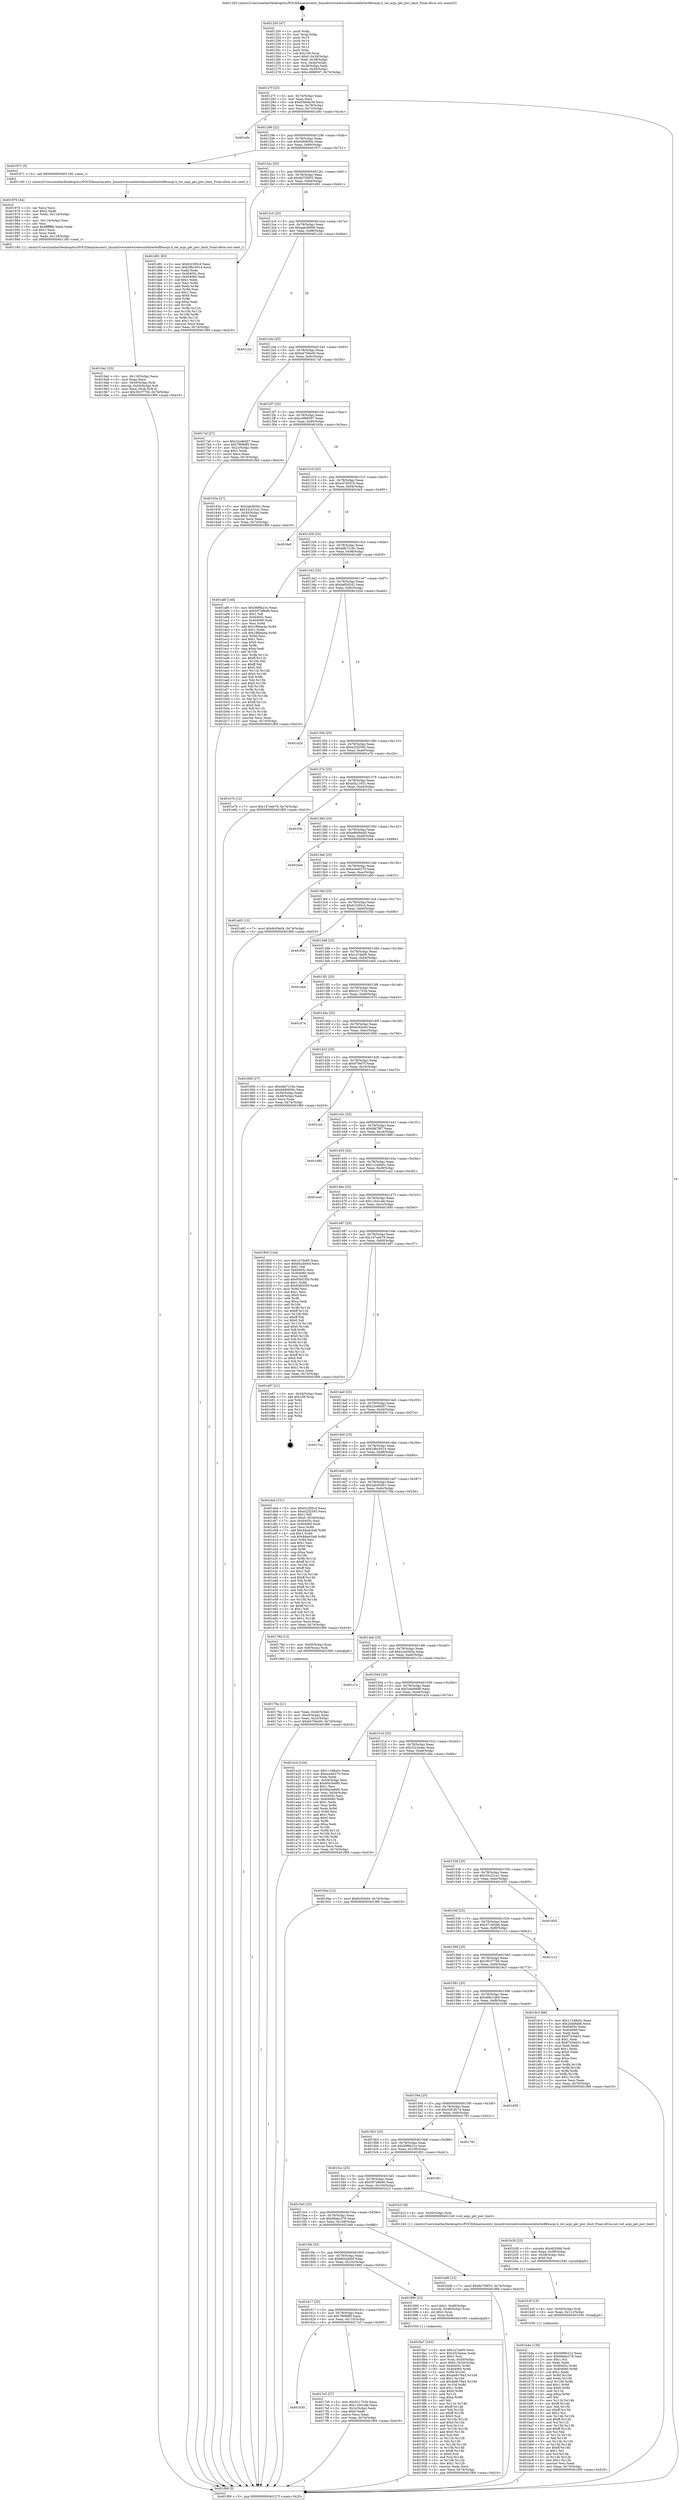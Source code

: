 digraph "0x401250" {
  label = "0x401250 (/mnt/c/Users/mathe/Desktop/tcc/POCII/binaries/extr_linuxdriversnetwirelessinteliwlwififwacpi.h_iwl_acpi_get_pwr_limit_Final-ollvm.out::main(0))"
  labelloc = "t"
  node[shape=record]

  Entry [label="",width=0.3,height=0.3,shape=circle,fillcolor=black,style=filled]
  "0x40127f" [label="{
     0x40127f [23]\l
     | [instrs]\l
     &nbsp;&nbsp;0x40127f \<+3\>: mov -0x74(%rbp),%eax\l
     &nbsp;&nbsp;0x401282 \<+2\>: mov %eax,%ecx\l
     &nbsp;&nbsp;0x401284 \<+6\>: sub $0x93b0dc39,%ecx\l
     &nbsp;&nbsp;0x40128a \<+3\>: mov %eax,-0x78(%rbp)\l
     &nbsp;&nbsp;0x40128d \<+3\>: mov %ecx,-0x7c(%rbp)\l
     &nbsp;&nbsp;0x401290 \<+6\>: je 0000000000401e9c \<main+0xc4c\>\l
  }"]
  "0x401e9c" [label="{
     0x401e9c\l
  }", style=dashed]
  "0x401296" [label="{
     0x401296 [22]\l
     | [instrs]\l
     &nbsp;&nbsp;0x401296 \<+5\>: jmp 000000000040129b \<main+0x4b\>\l
     &nbsp;&nbsp;0x40129b \<+3\>: mov -0x78(%rbp),%eax\l
     &nbsp;&nbsp;0x40129e \<+5\>: sub $0x9490650c,%eax\l
     &nbsp;&nbsp;0x4012a3 \<+3\>: mov %eax,-0x80(%rbp)\l
     &nbsp;&nbsp;0x4012a6 \<+6\>: je 0000000000401971 \<main+0x721\>\l
  }"]
  Exit [label="",width=0.3,height=0.3,shape=circle,fillcolor=black,style=filled,peripheries=2]
  "0x401971" [label="{
     0x401971 [5]\l
     | [instrs]\l
     &nbsp;&nbsp;0x401971 \<+5\>: call 0000000000401160 \<next_i\>\l
     | [calls]\l
     &nbsp;&nbsp;0x401160 \{1\} (/mnt/c/Users/mathe/Desktop/tcc/POCII/binaries/extr_linuxdriversnetwirelessinteliwlwififwacpi.h_iwl_acpi_get_pwr_limit_Final-ollvm.out::next_i)\l
  }"]
  "0x4012ac" [label="{
     0x4012ac [25]\l
     | [instrs]\l
     &nbsp;&nbsp;0x4012ac \<+5\>: jmp 00000000004012b1 \<main+0x61\>\l
     &nbsp;&nbsp;0x4012b1 \<+3\>: mov -0x78(%rbp),%eax\l
     &nbsp;&nbsp;0x4012b4 \<+5\>: sub $0x9e759f33,%eax\l
     &nbsp;&nbsp;0x4012b9 \<+6\>: mov %eax,-0x84(%rbp)\l
     &nbsp;&nbsp;0x4012bf \<+6\>: je 0000000000401d91 \<main+0xb41\>\l
  }"]
  "0x401b4e" [label="{
     0x401b4e [138]\l
     | [instrs]\l
     &nbsp;&nbsp;0x401b4e \<+5\>: mov $0x56f9b21e,%eax\l
     &nbsp;&nbsp;0x401b53 \<+5\>: mov $0x68abc378,%esi\l
     &nbsp;&nbsp;0x401b58 \<+2\>: mov $0x1,%cl\l
     &nbsp;&nbsp;0x401b5a \<+2\>: xor %edx,%edx\l
     &nbsp;&nbsp;0x401b5c \<+8\>: mov 0x40405c,%r8d\l
     &nbsp;&nbsp;0x401b64 \<+8\>: mov 0x404060,%r9d\l
     &nbsp;&nbsp;0x401b6c \<+3\>: sub $0x1,%edx\l
     &nbsp;&nbsp;0x401b6f \<+3\>: mov %r8d,%r10d\l
     &nbsp;&nbsp;0x401b72 \<+3\>: add %edx,%r10d\l
     &nbsp;&nbsp;0x401b75 \<+4\>: imul %r10d,%r8d\l
     &nbsp;&nbsp;0x401b79 \<+4\>: and $0x1,%r8d\l
     &nbsp;&nbsp;0x401b7d \<+4\>: cmp $0x0,%r8d\l
     &nbsp;&nbsp;0x401b81 \<+4\>: sete %r11b\l
     &nbsp;&nbsp;0x401b85 \<+4\>: cmp $0xa,%r9d\l
     &nbsp;&nbsp;0x401b89 \<+3\>: setl %bl\l
     &nbsp;&nbsp;0x401b8c \<+3\>: mov %r11b,%r14b\l
     &nbsp;&nbsp;0x401b8f \<+4\>: xor $0xff,%r14b\l
     &nbsp;&nbsp;0x401b93 \<+3\>: mov %bl,%r15b\l
     &nbsp;&nbsp;0x401b96 \<+4\>: xor $0xff,%r15b\l
     &nbsp;&nbsp;0x401b9a \<+3\>: xor $0x1,%cl\l
     &nbsp;&nbsp;0x401b9d \<+3\>: mov %r14b,%r12b\l
     &nbsp;&nbsp;0x401ba0 \<+4\>: and $0xff,%r12b\l
     &nbsp;&nbsp;0x401ba4 \<+3\>: and %cl,%r11b\l
     &nbsp;&nbsp;0x401ba7 \<+3\>: mov %r15b,%r13b\l
     &nbsp;&nbsp;0x401baa \<+4\>: and $0xff,%r13b\l
     &nbsp;&nbsp;0x401bae \<+2\>: and %cl,%bl\l
     &nbsp;&nbsp;0x401bb0 \<+3\>: or %r11b,%r12b\l
     &nbsp;&nbsp;0x401bb3 \<+3\>: or %bl,%r13b\l
     &nbsp;&nbsp;0x401bb6 \<+3\>: xor %r13b,%r12b\l
     &nbsp;&nbsp;0x401bb9 \<+3\>: or %r15b,%r14b\l
     &nbsp;&nbsp;0x401bbc \<+4\>: xor $0xff,%r14b\l
     &nbsp;&nbsp;0x401bc0 \<+3\>: or $0x1,%cl\l
     &nbsp;&nbsp;0x401bc3 \<+3\>: and %cl,%r14b\l
     &nbsp;&nbsp;0x401bc6 \<+3\>: or %r14b,%r12b\l
     &nbsp;&nbsp;0x401bc9 \<+4\>: test $0x1,%r12b\l
     &nbsp;&nbsp;0x401bcd \<+3\>: cmovne %esi,%eax\l
     &nbsp;&nbsp;0x401bd0 \<+3\>: mov %eax,-0x74(%rbp)\l
     &nbsp;&nbsp;0x401bd3 \<+5\>: jmp 0000000000401f69 \<main+0xd19\>\l
  }"]
  "0x401d91" [label="{
     0x401d91 [83]\l
     | [instrs]\l
     &nbsp;&nbsp;0x401d91 \<+5\>: mov $0xfc2395c4,%eax\l
     &nbsp;&nbsp;0x401d96 \<+5\>: mov $0x29bc5014,%ecx\l
     &nbsp;&nbsp;0x401d9b \<+2\>: xor %edx,%edx\l
     &nbsp;&nbsp;0x401d9d \<+7\>: mov 0x40405c,%esi\l
     &nbsp;&nbsp;0x401da4 \<+7\>: mov 0x404060,%edi\l
     &nbsp;&nbsp;0x401dab \<+3\>: sub $0x1,%edx\l
     &nbsp;&nbsp;0x401dae \<+3\>: mov %esi,%r8d\l
     &nbsp;&nbsp;0x401db1 \<+3\>: add %edx,%r8d\l
     &nbsp;&nbsp;0x401db4 \<+4\>: imul %r8d,%esi\l
     &nbsp;&nbsp;0x401db8 \<+3\>: and $0x1,%esi\l
     &nbsp;&nbsp;0x401dbb \<+3\>: cmp $0x0,%esi\l
     &nbsp;&nbsp;0x401dbe \<+4\>: sete %r9b\l
     &nbsp;&nbsp;0x401dc2 \<+3\>: cmp $0xa,%edi\l
     &nbsp;&nbsp;0x401dc5 \<+4\>: setl %r10b\l
     &nbsp;&nbsp;0x401dc9 \<+3\>: mov %r9b,%r11b\l
     &nbsp;&nbsp;0x401dcc \<+3\>: and %r10b,%r11b\l
     &nbsp;&nbsp;0x401dcf \<+3\>: xor %r10b,%r9b\l
     &nbsp;&nbsp;0x401dd2 \<+3\>: or %r9b,%r11b\l
     &nbsp;&nbsp;0x401dd5 \<+4\>: test $0x1,%r11b\l
     &nbsp;&nbsp;0x401dd9 \<+3\>: cmovne %ecx,%eax\l
     &nbsp;&nbsp;0x401ddc \<+3\>: mov %eax,-0x74(%rbp)\l
     &nbsp;&nbsp;0x401ddf \<+5\>: jmp 0000000000401f69 \<main+0xd19\>\l
  }"]
  "0x4012c5" [label="{
     0x4012c5 [25]\l
     | [instrs]\l
     &nbsp;&nbsp;0x4012c5 \<+5\>: jmp 00000000004012ca \<main+0x7a\>\l
     &nbsp;&nbsp;0x4012ca \<+3\>: mov -0x78(%rbp),%eax\l
     &nbsp;&nbsp;0x4012cd \<+5\>: sub $0xaae39006,%eax\l
     &nbsp;&nbsp;0x4012d2 \<+6\>: mov %eax,-0x88(%rbp)\l
     &nbsp;&nbsp;0x4012d8 \<+6\>: je 0000000000401c2d \<main+0x9dd\>\l
  }"]
  "0x401b3f" [label="{
     0x401b3f [15]\l
     | [instrs]\l
     &nbsp;&nbsp;0x401b3f \<+4\>: mov -0x50(%rbp),%rdi\l
     &nbsp;&nbsp;0x401b43 \<+6\>: mov %eax,-0x11c(%rbp)\l
     &nbsp;&nbsp;0x401b49 \<+5\>: call 0000000000401030 \<free@plt\>\l
     | [calls]\l
     &nbsp;&nbsp;0x401030 \{1\} (unknown)\l
  }"]
  "0x401c2d" [label="{
     0x401c2d\l
  }", style=dashed]
  "0x4012de" [label="{
     0x4012de [25]\l
     | [instrs]\l
     &nbsp;&nbsp;0x4012de \<+5\>: jmp 00000000004012e3 \<main+0x93\>\l
     &nbsp;&nbsp;0x4012e3 \<+3\>: mov -0x78(%rbp),%eax\l
     &nbsp;&nbsp;0x4012e6 \<+5\>: sub $0xb4756e00,%eax\l
     &nbsp;&nbsp;0x4012eb \<+6\>: mov %eax,-0x8c(%rbp)\l
     &nbsp;&nbsp;0x4012f1 \<+6\>: je 00000000004017af \<main+0x55f\>\l
  }"]
  "0x401b28" [label="{
     0x401b28 [23]\l
     | [instrs]\l
     &nbsp;&nbsp;0x401b28 \<+10\>: movabs $0x4020d6,%rdi\l
     &nbsp;&nbsp;0x401b32 \<+3\>: mov %eax,-0x58(%rbp)\l
     &nbsp;&nbsp;0x401b35 \<+3\>: mov -0x58(%rbp),%esi\l
     &nbsp;&nbsp;0x401b38 \<+2\>: mov $0x0,%al\l
     &nbsp;&nbsp;0x401b3a \<+5\>: call 0000000000401040 \<printf@plt\>\l
     | [calls]\l
     &nbsp;&nbsp;0x401040 \{1\} (unknown)\l
  }"]
  "0x4017af" [label="{
     0x4017af [27]\l
     | [instrs]\l
     &nbsp;&nbsp;0x4017af \<+5\>: mov $0x22e46d57,%eax\l
     &nbsp;&nbsp;0x4017b4 \<+5\>: mov $0x7f69bff3,%ecx\l
     &nbsp;&nbsp;0x4017b9 \<+3\>: mov -0x2c(%rbp),%edx\l
     &nbsp;&nbsp;0x4017bc \<+3\>: cmp $0x1,%edx\l
     &nbsp;&nbsp;0x4017bf \<+3\>: cmovl %ecx,%eax\l
     &nbsp;&nbsp;0x4017c2 \<+3\>: mov %eax,-0x74(%rbp)\l
     &nbsp;&nbsp;0x4017c5 \<+5\>: jmp 0000000000401f69 \<main+0xd19\>\l
  }"]
  "0x4012f7" [label="{
     0x4012f7 [25]\l
     | [instrs]\l
     &nbsp;&nbsp;0x4012f7 \<+5\>: jmp 00000000004012fc \<main+0xac\>\l
     &nbsp;&nbsp;0x4012fc \<+3\>: mov -0x78(%rbp),%eax\l
     &nbsp;&nbsp;0x4012ff \<+5\>: sub $0xc4988597,%eax\l
     &nbsp;&nbsp;0x401304 \<+6\>: mov %eax,-0x90(%rbp)\l
     &nbsp;&nbsp;0x40130a \<+6\>: je 000000000040163a \<main+0x3ea\>\l
  }"]
  "0x4019a2" [label="{
     0x4019a2 [33]\l
     | [instrs]\l
     &nbsp;&nbsp;0x4019a2 \<+6\>: mov -0x118(%rbp),%ecx\l
     &nbsp;&nbsp;0x4019a8 \<+3\>: imul %eax,%ecx\l
     &nbsp;&nbsp;0x4019ab \<+4\>: mov -0x50(%rbp),%rdi\l
     &nbsp;&nbsp;0x4019af \<+4\>: movslq -0x54(%rbp),%r8\l
     &nbsp;&nbsp;0x4019b3 \<+4\>: mov %ecx,(%rdi,%r8,4)\l
     &nbsp;&nbsp;0x4019b7 \<+7\>: movl $0x391f7756,-0x74(%rbp)\l
     &nbsp;&nbsp;0x4019be \<+5\>: jmp 0000000000401f69 \<main+0xd19\>\l
  }"]
  "0x40163a" [label="{
     0x40163a [27]\l
     | [instrs]\l
     &nbsp;&nbsp;0x40163a \<+5\>: mov $0x2ab3b5b1,%eax\l
     &nbsp;&nbsp;0x40163f \<+5\>: mov $0x33c231e1,%ecx\l
     &nbsp;&nbsp;0x401644 \<+3\>: mov -0x30(%rbp),%edx\l
     &nbsp;&nbsp;0x401647 \<+3\>: cmp $0x2,%edx\l
     &nbsp;&nbsp;0x40164a \<+3\>: cmovne %ecx,%eax\l
     &nbsp;&nbsp;0x40164d \<+3\>: mov %eax,-0x74(%rbp)\l
     &nbsp;&nbsp;0x401650 \<+5\>: jmp 0000000000401f69 \<main+0xd19\>\l
  }"]
  "0x401310" [label="{
     0x401310 [25]\l
     | [instrs]\l
     &nbsp;&nbsp;0x401310 \<+5\>: jmp 0000000000401315 \<main+0xc5\>\l
     &nbsp;&nbsp;0x401315 \<+3\>: mov -0x78(%rbp),%eax\l
     &nbsp;&nbsp;0x401318 \<+5\>: sub $0xc67b5f18,%eax\l
     &nbsp;&nbsp;0x40131d \<+6\>: mov %eax,-0x94(%rbp)\l
     &nbsp;&nbsp;0x401323 \<+6\>: je 00000000004016e5 \<main+0x495\>\l
  }"]
  "0x401f69" [label="{
     0x401f69 [5]\l
     | [instrs]\l
     &nbsp;&nbsp;0x401f69 \<+5\>: jmp 000000000040127f \<main+0x2f\>\l
  }"]
  "0x401250" [label="{
     0x401250 [47]\l
     | [instrs]\l
     &nbsp;&nbsp;0x401250 \<+1\>: push %rbp\l
     &nbsp;&nbsp;0x401251 \<+3\>: mov %rsp,%rbp\l
     &nbsp;&nbsp;0x401254 \<+2\>: push %r15\l
     &nbsp;&nbsp;0x401256 \<+2\>: push %r14\l
     &nbsp;&nbsp;0x401258 \<+2\>: push %r13\l
     &nbsp;&nbsp;0x40125a \<+2\>: push %r12\l
     &nbsp;&nbsp;0x40125c \<+1\>: push %rbx\l
     &nbsp;&nbsp;0x40125d \<+7\>: sub $0x108,%rsp\l
     &nbsp;&nbsp;0x401264 \<+7\>: movl $0x0,-0x34(%rbp)\l
     &nbsp;&nbsp;0x40126b \<+3\>: mov %edi,-0x38(%rbp)\l
     &nbsp;&nbsp;0x40126e \<+4\>: mov %rsi,-0x40(%rbp)\l
     &nbsp;&nbsp;0x401272 \<+3\>: mov -0x38(%rbp),%edi\l
     &nbsp;&nbsp;0x401275 \<+3\>: mov %edi,-0x30(%rbp)\l
     &nbsp;&nbsp;0x401278 \<+7\>: movl $0xc4988597,-0x74(%rbp)\l
  }"]
  "0x401976" [label="{
     0x401976 [44]\l
     | [instrs]\l
     &nbsp;&nbsp;0x401976 \<+2\>: xor %ecx,%ecx\l
     &nbsp;&nbsp;0x401978 \<+5\>: mov $0x2,%edx\l
     &nbsp;&nbsp;0x40197d \<+6\>: mov %edx,-0x114(%rbp)\l
     &nbsp;&nbsp;0x401983 \<+1\>: cltd\l
     &nbsp;&nbsp;0x401984 \<+6\>: mov -0x114(%rbp),%esi\l
     &nbsp;&nbsp;0x40198a \<+2\>: idiv %esi\l
     &nbsp;&nbsp;0x40198c \<+6\>: imul $0xfffffffe,%edx,%edx\l
     &nbsp;&nbsp;0x401992 \<+3\>: sub $0x1,%ecx\l
     &nbsp;&nbsp;0x401995 \<+2\>: sub %ecx,%edx\l
     &nbsp;&nbsp;0x401997 \<+6\>: mov %edx,-0x118(%rbp)\l
     &nbsp;&nbsp;0x40199d \<+5\>: call 0000000000401160 \<next_i\>\l
     | [calls]\l
     &nbsp;&nbsp;0x401160 \{1\} (/mnt/c/Users/mathe/Desktop/tcc/POCII/binaries/extr_linuxdriversnetwirelessinteliwlwififwacpi.h_iwl_acpi_get_pwr_limit_Final-ollvm.out::next_i)\l
  }"]
  "0x4016e5" [label="{
     0x4016e5\l
  }", style=dashed]
  "0x401329" [label="{
     0x401329 [25]\l
     | [instrs]\l
     &nbsp;&nbsp;0x401329 \<+5\>: jmp 000000000040132e \<main+0xde\>\l
     &nbsp;&nbsp;0x40132e \<+3\>: mov -0x78(%rbp),%eax\l
     &nbsp;&nbsp;0x401331 \<+5\>: sub $0xddb7218c,%eax\l
     &nbsp;&nbsp;0x401336 \<+6\>: mov %eax,-0x98(%rbp)\l
     &nbsp;&nbsp;0x40133c \<+6\>: je 0000000000401a8f \<main+0x83f\>\l
  }"]
  "0x4018a7" [label="{
     0x4018a7 [163]\l
     | [instrs]\l
     &nbsp;&nbsp;0x4018a7 \<+5\>: mov $0x1a7de95,%ecx\l
     &nbsp;&nbsp;0x4018ac \<+5\>: mov $0x3323a4ac,%edx\l
     &nbsp;&nbsp;0x4018b1 \<+3\>: mov $0x1,%sil\l
     &nbsp;&nbsp;0x4018b4 \<+4\>: mov %rax,-0x50(%rbp)\l
     &nbsp;&nbsp;0x4018b8 \<+7\>: movl $0x0,-0x54(%rbp)\l
     &nbsp;&nbsp;0x4018bf \<+8\>: mov 0x40405c,%r8d\l
     &nbsp;&nbsp;0x4018c7 \<+8\>: mov 0x404060,%r9d\l
     &nbsp;&nbsp;0x4018cf \<+3\>: mov %r8d,%r10d\l
     &nbsp;&nbsp;0x4018d2 \<+7\>: add $0xab8c78a3,%r10d\l
     &nbsp;&nbsp;0x4018d9 \<+4\>: sub $0x1,%r10d\l
     &nbsp;&nbsp;0x4018dd \<+7\>: sub $0xab8c78a3,%r10d\l
     &nbsp;&nbsp;0x4018e4 \<+4\>: imul %r10d,%r8d\l
     &nbsp;&nbsp;0x4018e8 \<+4\>: and $0x1,%r8d\l
     &nbsp;&nbsp;0x4018ec \<+4\>: cmp $0x0,%r8d\l
     &nbsp;&nbsp;0x4018f0 \<+4\>: sete %r11b\l
     &nbsp;&nbsp;0x4018f4 \<+4\>: cmp $0xa,%r9d\l
     &nbsp;&nbsp;0x4018f8 \<+3\>: setl %bl\l
     &nbsp;&nbsp;0x4018fb \<+3\>: mov %r11b,%r14b\l
     &nbsp;&nbsp;0x4018fe \<+4\>: xor $0xff,%r14b\l
     &nbsp;&nbsp;0x401902 \<+3\>: mov %bl,%r15b\l
     &nbsp;&nbsp;0x401905 \<+4\>: xor $0xff,%r15b\l
     &nbsp;&nbsp;0x401909 \<+4\>: xor $0x0,%sil\l
     &nbsp;&nbsp;0x40190d \<+3\>: mov %r14b,%r12b\l
     &nbsp;&nbsp;0x401910 \<+4\>: and $0x0,%r12b\l
     &nbsp;&nbsp;0x401914 \<+3\>: and %sil,%r11b\l
     &nbsp;&nbsp;0x401917 \<+3\>: mov %r15b,%r13b\l
     &nbsp;&nbsp;0x40191a \<+4\>: and $0x0,%r13b\l
     &nbsp;&nbsp;0x40191e \<+3\>: and %sil,%bl\l
     &nbsp;&nbsp;0x401921 \<+3\>: or %r11b,%r12b\l
     &nbsp;&nbsp;0x401924 \<+3\>: or %bl,%r13b\l
     &nbsp;&nbsp;0x401927 \<+3\>: xor %r13b,%r12b\l
     &nbsp;&nbsp;0x40192a \<+3\>: or %r15b,%r14b\l
     &nbsp;&nbsp;0x40192d \<+4\>: xor $0xff,%r14b\l
     &nbsp;&nbsp;0x401931 \<+4\>: or $0x0,%sil\l
     &nbsp;&nbsp;0x401935 \<+3\>: and %sil,%r14b\l
     &nbsp;&nbsp;0x401938 \<+3\>: or %r14b,%r12b\l
     &nbsp;&nbsp;0x40193b \<+4\>: test $0x1,%r12b\l
     &nbsp;&nbsp;0x40193f \<+3\>: cmovne %edx,%ecx\l
     &nbsp;&nbsp;0x401942 \<+3\>: mov %ecx,-0x74(%rbp)\l
     &nbsp;&nbsp;0x401945 \<+5\>: jmp 0000000000401f69 \<main+0xd19\>\l
  }"]
  "0x401a8f" [label="{
     0x401a8f [144]\l
     | [instrs]\l
     &nbsp;&nbsp;0x401a8f \<+5\>: mov $0x56f9b21e,%eax\l
     &nbsp;&nbsp;0x401a94 \<+5\>: mov $0x597a9b46,%ecx\l
     &nbsp;&nbsp;0x401a99 \<+2\>: mov $0x1,%dl\l
     &nbsp;&nbsp;0x401a9b \<+7\>: mov 0x40405c,%esi\l
     &nbsp;&nbsp;0x401aa2 \<+7\>: mov 0x404060,%edi\l
     &nbsp;&nbsp;0x401aa9 \<+3\>: mov %esi,%r8d\l
     &nbsp;&nbsp;0x401aac \<+7\>: add $0x1f6bea4a,%r8d\l
     &nbsp;&nbsp;0x401ab3 \<+4\>: sub $0x1,%r8d\l
     &nbsp;&nbsp;0x401ab7 \<+7\>: sub $0x1f6bea4a,%r8d\l
     &nbsp;&nbsp;0x401abe \<+4\>: imul %r8d,%esi\l
     &nbsp;&nbsp;0x401ac2 \<+3\>: and $0x1,%esi\l
     &nbsp;&nbsp;0x401ac5 \<+3\>: cmp $0x0,%esi\l
     &nbsp;&nbsp;0x401ac8 \<+4\>: sete %r9b\l
     &nbsp;&nbsp;0x401acc \<+3\>: cmp $0xa,%edi\l
     &nbsp;&nbsp;0x401acf \<+4\>: setl %r10b\l
     &nbsp;&nbsp;0x401ad3 \<+3\>: mov %r9b,%r11b\l
     &nbsp;&nbsp;0x401ad6 \<+4\>: xor $0xff,%r11b\l
     &nbsp;&nbsp;0x401ada \<+3\>: mov %r10b,%bl\l
     &nbsp;&nbsp;0x401add \<+3\>: xor $0xff,%bl\l
     &nbsp;&nbsp;0x401ae0 \<+3\>: xor $0x0,%dl\l
     &nbsp;&nbsp;0x401ae3 \<+3\>: mov %r11b,%r14b\l
     &nbsp;&nbsp;0x401ae6 \<+4\>: and $0x0,%r14b\l
     &nbsp;&nbsp;0x401aea \<+3\>: and %dl,%r9b\l
     &nbsp;&nbsp;0x401aed \<+3\>: mov %bl,%r15b\l
     &nbsp;&nbsp;0x401af0 \<+4\>: and $0x0,%r15b\l
     &nbsp;&nbsp;0x401af4 \<+3\>: and %dl,%r10b\l
     &nbsp;&nbsp;0x401af7 \<+3\>: or %r9b,%r14b\l
     &nbsp;&nbsp;0x401afa \<+3\>: or %r10b,%r15b\l
     &nbsp;&nbsp;0x401afd \<+3\>: xor %r15b,%r14b\l
     &nbsp;&nbsp;0x401b00 \<+3\>: or %bl,%r11b\l
     &nbsp;&nbsp;0x401b03 \<+4\>: xor $0xff,%r11b\l
     &nbsp;&nbsp;0x401b07 \<+3\>: or $0x0,%dl\l
     &nbsp;&nbsp;0x401b0a \<+3\>: and %dl,%r11b\l
     &nbsp;&nbsp;0x401b0d \<+3\>: or %r11b,%r14b\l
     &nbsp;&nbsp;0x401b10 \<+4\>: test $0x1,%r14b\l
     &nbsp;&nbsp;0x401b14 \<+3\>: cmovne %ecx,%eax\l
     &nbsp;&nbsp;0x401b17 \<+3\>: mov %eax,-0x74(%rbp)\l
     &nbsp;&nbsp;0x401b1a \<+5\>: jmp 0000000000401f69 \<main+0xd19\>\l
  }"]
  "0x401342" [label="{
     0x401342 [25]\l
     | [instrs]\l
     &nbsp;&nbsp;0x401342 \<+5\>: jmp 0000000000401347 \<main+0xf7\>\l
     &nbsp;&nbsp;0x401347 \<+3\>: mov -0x78(%rbp),%eax\l
     &nbsp;&nbsp;0x40134a \<+5\>: sub $0xdef5d242,%eax\l
     &nbsp;&nbsp;0x40134f \<+6\>: mov %eax,-0x9c(%rbp)\l
     &nbsp;&nbsp;0x401355 \<+6\>: je 0000000000401d2d \<main+0xadd\>\l
  }"]
  "0x401630" [label="{
     0x401630\l
  }", style=dashed]
  "0x401d2d" [label="{
     0x401d2d\l
  }", style=dashed]
  "0x40135b" [label="{
     0x40135b [25]\l
     | [instrs]\l
     &nbsp;&nbsp;0x40135b \<+5\>: jmp 0000000000401360 \<main+0x110\>\l
     &nbsp;&nbsp;0x401360 \<+3\>: mov -0x78(%rbp),%eax\l
     &nbsp;&nbsp;0x401363 \<+5\>: sub $0xe22f2593,%eax\l
     &nbsp;&nbsp;0x401368 \<+6\>: mov %eax,-0xa0(%rbp)\l
     &nbsp;&nbsp;0x40136e \<+6\>: je 0000000000401e7b \<main+0xc2b\>\l
  }"]
  "0x4017e5" [label="{
     0x4017e5 [27]\l
     | [instrs]\l
     &nbsp;&nbsp;0x4017e5 \<+5\>: mov $0x5217534,%eax\l
     &nbsp;&nbsp;0x4017ea \<+5\>: mov $0x11b41afe,%ecx\l
     &nbsp;&nbsp;0x4017ef \<+3\>: mov -0x2c(%rbp),%edx\l
     &nbsp;&nbsp;0x4017f2 \<+3\>: cmp $0x0,%edx\l
     &nbsp;&nbsp;0x4017f5 \<+3\>: cmove %ecx,%eax\l
     &nbsp;&nbsp;0x4017f8 \<+3\>: mov %eax,-0x74(%rbp)\l
     &nbsp;&nbsp;0x4017fb \<+5\>: jmp 0000000000401f69 \<main+0xd19\>\l
  }"]
  "0x401e7b" [label="{
     0x401e7b [12]\l
     | [instrs]\l
     &nbsp;&nbsp;0x401e7b \<+7\>: movl $0x147eeb79,-0x74(%rbp)\l
     &nbsp;&nbsp;0x401e82 \<+5\>: jmp 0000000000401f69 \<main+0xd19\>\l
  }"]
  "0x401374" [label="{
     0x401374 [25]\l
     | [instrs]\l
     &nbsp;&nbsp;0x401374 \<+5\>: jmp 0000000000401379 \<main+0x129\>\l
     &nbsp;&nbsp;0x401379 \<+3\>: mov -0x78(%rbp),%eax\l
     &nbsp;&nbsp;0x40137c \<+5\>: sub $0xe5a11651,%eax\l
     &nbsp;&nbsp;0x401381 \<+6\>: mov %eax,-0xa4(%rbp)\l
     &nbsp;&nbsp;0x401387 \<+6\>: je 0000000000401f3c \<main+0xcec\>\l
  }"]
  "0x401617" [label="{
     0x401617 [25]\l
     | [instrs]\l
     &nbsp;&nbsp;0x401617 \<+5\>: jmp 000000000040161c \<main+0x3cc\>\l
     &nbsp;&nbsp;0x40161c \<+3\>: mov -0x78(%rbp),%eax\l
     &nbsp;&nbsp;0x40161f \<+5\>: sub $0x7f69bff3,%eax\l
     &nbsp;&nbsp;0x401624 \<+6\>: mov %eax,-0x110(%rbp)\l
     &nbsp;&nbsp;0x40162a \<+6\>: je 00000000004017e5 \<main+0x595\>\l
  }"]
  "0x401f3c" [label="{
     0x401f3c\l
  }", style=dashed]
  "0x40138d" [label="{
     0x40138d [25]\l
     | [instrs]\l
     &nbsp;&nbsp;0x40138d \<+5\>: jmp 0000000000401392 \<main+0x142\>\l
     &nbsp;&nbsp;0x401392 \<+3\>: mov -0x78(%rbp),%eax\l
     &nbsp;&nbsp;0x401395 \<+5\>: sub $0xe960bbd5,%eax\l
     &nbsp;&nbsp;0x40139a \<+6\>: mov %eax,-0xa8(%rbp)\l
     &nbsp;&nbsp;0x4013a0 \<+6\>: je 0000000000401be4 \<main+0x994\>\l
  }"]
  "0x401890" [label="{
     0x401890 [23]\l
     | [instrs]\l
     &nbsp;&nbsp;0x401890 \<+7\>: movl $0x1,-0x48(%rbp)\l
     &nbsp;&nbsp;0x401897 \<+4\>: movslq -0x48(%rbp),%rax\l
     &nbsp;&nbsp;0x40189b \<+4\>: shl $0x2,%rax\l
     &nbsp;&nbsp;0x40189f \<+3\>: mov %rax,%rdi\l
     &nbsp;&nbsp;0x4018a2 \<+5\>: call 0000000000401050 \<malloc@plt\>\l
     | [calls]\l
     &nbsp;&nbsp;0x401050 \{1\} (unknown)\l
  }"]
  "0x401be4" [label="{
     0x401be4\l
  }", style=dashed]
  "0x4013a6" [label="{
     0x4013a6 [25]\l
     | [instrs]\l
     &nbsp;&nbsp;0x4013a6 \<+5\>: jmp 00000000004013ab \<main+0x15b\>\l
     &nbsp;&nbsp;0x4013ab \<+3\>: mov -0x78(%rbp),%eax\l
     &nbsp;&nbsp;0x4013ae \<+5\>: sub $0xecee0270,%eax\l
     &nbsp;&nbsp;0x4013b3 \<+6\>: mov %eax,-0xac(%rbp)\l
     &nbsp;&nbsp;0x4013b9 \<+6\>: je 0000000000401a83 \<main+0x833\>\l
  }"]
  "0x4015fe" [label="{
     0x4015fe [25]\l
     | [instrs]\l
     &nbsp;&nbsp;0x4015fe \<+5\>: jmp 0000000000401603 \<main+0x3b3\>\l
     &nbsp;&nbsp;0x401603 \<+3\>: mov -0x78(%rbp),%eax\l
     &nbsp;&nbsp;0x401606 \<+5\>: sub $0x6b2d49cf,%eax\l
     &nbsp;&nbsp;0x40160b \<+6\>: mov %eax,-0x10c(%rbp)\l
     &nbsp;&nbsp;0x401611 \<+6\>: je 0000000000401890 \<main+0x640\>\l
  }"]
  "0x401a83" [label="{
     0x401a83 [12]\l
     | [instrs]\l
     &nbsp;&nbsp;0x401a83 \<+7\>: movl $0x6c93e04,-0x74(%rbp)\l
     &nbsp;&nbsp;0x401a8a \<+5\>: jmp 0000000000401f69 \<main+0xd19\>\l
  }"]
  "0x4013bf" [label="{
     0x4013bf [25]\l
     | [instrs]\l
     &nbsp;&nbsp;0x4013bf \<+5\>: jmp 00000000004013c4 \<main+0x174\>\l
     &nbsp;&nbsp;0x4013c4 \<+3\>: mov -0x78(%rbp),%eax\l
     &nbsp;&nbsp;0x4013c7 \<+5\>: sub $0xfc2395c4,%eax\l
     &nbsp;&nbsp;0x4013cc \<+6\>: mov %eax,-0xb0(%rbp)\l
     &nbsp;&nbsp;0x4013d2 \<+6\>: je 0000000000401f5b \<main+0xd0b\>\l
  }"]
  "0x401bd8" [label="{
     0x401bd8 [12]\l
     | [instrs]\l
     &nbsp;&nbsp;0x401bd8 \<+7\>: movl $0x9e759f33,-0x74(%rbp)\l
     &nbsp;&nbsp;0x401bdf \<+5\>: jmp 0000000000401f69 \<main+0xd19\>\l
  }"]
  "0x401f5b" [label="{
     0x401f5b\l
  }", style=dashed]
  "0x4013d8" [label="{
     0x4013d8 [25]\l
     | [instrs]\l
     &nbsp;&nbsp;0x4013d8 \<+5\>: jmp 00000000004013dd \<main+0x18d\>\l
     &nbsp;&nbsp;0x4013dd \<+3\>: mov -0x78(%rbp),%eax\l
     &nbsp;&nbsp;0x4013e0 \<+5\>: sub $0x1a7de95,%eax\l
     &nbsp;&nbsp;0x4013e5 \<+6\>: mov %eax,-0xb4(%rbp)\l
     &nbsp;&nbsp;0x4013eb \<+6\>: je 0000000000401eb4 \<main+0xc64\>\l
  }"]
  "0x4015e5" [label="{
     0x4015e5 [25]\l
     | [instrs]\l
     &nbsp;&nbsp;0x4015e5 \<+5\>: jmp 00000000004015ea \<main+0x39a\>\l
     &nbsp;&nbsp;0x4015ea \<+3\>: mov -0x78(%rbp),%eax\l
     &nbsp;&nbsp;0x4015ed \<+5\>: sub $0x68abc378,%eax\l
     &nbsp;&nbsp;0x4015f2 \<+6\>: mov %eax,-0x108(%rbp)\l
     &nbsp;&nbsp;0x4015f8 \<+6\>: je 0000000000401bd8 \<main+0x988\>\l
  }"]
  "0x401eb4" [label="{
     0x401eb4\l
  }", style=dashed]
  "0x4013f1" [label="{
     0x4013f1 [25]\l
     | [instrs]\l
     &nbsp;&nbsp;0x4013f1 \<+5\>: jmp 00000000004013f6 \<main+0x1a6\>\l
     &nbsp;&nbsp;0x4013f6 \<+3\>: mov -0x78(%rbp),%eax\l
     &nbsp;&nbsp;0x4013f9 \<+5\>: sub $0x5217534,%eax\l
     &nbsp;&nbsp;0x4013fe \<+6\>: mov %eax,-0xb8(%rbp)\l
     &nbsp;&nbsp;0x401404 \<+6\>: je 0000000000401d74 \<main+0xb24\>\l
  }"]
  "0x401b1f" [label="{
     0x401b1f [9]\l
     | [instrs]\l
     &nbsp;&nbsp;0x401b1f \<+4\>: mov -0x50(%rbp),%rdi\l
     &nbsp;&nbsp;0x401b23 \<+5\>: call 0000000000401240 \<iwl_acpi_get_pwr_limit\>\l
     | [calls]\l
     &nbsp;&nbsp;0x401240 \{1\} (/mnt/c/Users/mathe/Desktop/tcc/POCII/binaries/extr_linuxdriversnetwirelessinteliwlwififwacpi.h_iwl_acpi_get_pwr_limit_Final-ollvm.out::iwl_acpi_get_pwr_limit)\l
  }"]
  "0x401d74" [label="{
     0x401d74\l
  }", style=dashed]
  "0x40140a" [label="{
     0x40140a [25]\l
     | [instrs]\l
     &nbsp;&nbsp;0x40140a \<+5\>: jmp 000000000040140f \<main+0x1bf\>\l
     &nbsp;&nbsp;0x40140f \<+3\>: mov -0x78(%rbp),%eax\l
     &nbsp;&nbsp;0x401412 \<+5\>: sub $0x6c93e04,%eax\l
     &nbsp;&nbsp;0x401417 \<+6\>: mov %eax,-0xbc(%rbp)\l
     &nbsp;&nbsp;0x40141d \<+6\>: je 0000000000401956 \<main+0x706\>\l
  }"]
  "0x4015cc" [label="{
     0x4015cc [25]\l
     | [instrs]\l
     &nbsp;&nbsp;0x4015cc \<+5\>: jmp 00000000004015d1 \<main+0x381\>\l
     &nbsp;&nbsp;0x4015d1 \<+3\>: mov -0x78(%rbp),%eax\l
     &nbsp;&nbsp;0x4015d4 \<+5\>: sub $0x597a9b46,%eax\l
     &nbsp;&nbsp;0x4015d9 \<+6\>: mov %eax,-0x104(%rbp)\l
     &nbsp;&nbsp;0x4015df \<+6\>: je 0000000000401b1f \<main+0x8cf\>\l
  }"]
  "0x401956" [label="{
     0x401956 [27]\l
     | [instrs]\l
     &nbsp;&nbsp;0x401956 \<+5\>: mov $0xddb7218c,%eax\l
     &nbsp;&nbsp;0x40195b \<+5\>: mov $0x9490650c,%ecx\l
     &nbsp;&nbsp;0x401960 \<+3\>: mov -0x54(%rbp),%edx\l
     &nbsp;&nbsp;0x401963 \<+3\>: cmp -0x48(%rbp),%edx\l
     &nbsp;&nbsp;0x401966 \<+3\>: cmovl %ecx,%eax\l
     &nbsp;&nbsp;0x401969 \<+3\>: mov %eax,-0x74(%rbp)\l
     &nbsp;&nbsp;0x40196c \<+5\>: jmp 0000000000401f69 \<main+0xd19\>\l
  }"]
  "0x401423" [label="{
     0x401423 [25]\l
     | [instrs]\l
     &nbsp;&nbsp;0x401423 \<+5\>: jmp 0000000000401428 \<main+0x1d8\>\l
     &nbsp;&nbsp;0x401428 \<+3\>: mov -0x78(%rbp),%eax\l
     &nbsp;&nbsp;0x40142b \<+5\>: sub $0x979ef7f,%eax\l
     &nbsp;&nbsp;0x401430 \<+6\>: mov %eax,-0xc0(%rbp)\l
     &nbsp;&nbsp;0x401436 \<+6\>: je 0000000000401ccd \<main+0xa7d\>\l
  }"]
  "0x401f01" [label="{
     0x401f01\l
  }", style=dashed]
  "0x401ccd" [label="{
     0x401ccd\l
  }", style=dashed]
  "0x40143c" [label="{
     0x40143c [25]\l
     | [instrs]\l
     &nbsp;&nbsp;0x40143c \<+5\>: jmp 0000000000401441 \<main+0x1f1\>\l
     &nbsp;&nbsp;0x401441 \<+3\>: mov -0x78(%rbp),%eax\l
     &nbsp;&nbsp;0x401444 \<+5\>: sub $0xf467f67,%eax\l
     &nbsp;&nbsp;0x401449 \<+6\>: mov %eax,-0xc4(%rbp)\l
     &nbsp;&nbsp;0x40144f \<+6\>: je 0000000000401d80 \<main+0xb30\>\l
  }"]
  "0x4015b3" [label="{
     0x4015b3 [25]\l
     | [instrs]\l
     &nbsp;&nbsp;0x4015b3 \<+5\>: jmp 00000000004015b8 \<main+0x368\>\l
     &nbsp;&nbsp;0x4015b8 \<+3\>: mov -0x78(%rbp),%eax\l
     &nbsp;&nbsp;0x4015bb \<+5\>: sub $0x56f9b21e,%eax\l
     &nbsp;&nbsp;0x4015c0 \<+6\>: mov %eax,-0x100(%rbp)\l
     &nbsp;&nbsp;0x4015c6 \<+6\>: je 0000000000401f01 \<main+0xcb1\>\l
  }"]
  "0x401d80" [label="{
     0x401d80\l
  }", style=dashed]
  "0x401455" [label="{
     0x401455 [25]\l
     | [instrs]\l
     &nbsp;&nbsp;0x401455 \<+5\>: jmp 000000000040145a \<main+0x20a\>\l
     &nbsp;&nbsp;0x40145a \<+3\>: mov -0x78(%rbp),%eax\l
     &nbsp;&nbsp;0x40145d \<+5\>: sub $0x11248a5c,%eax\l
     &nbsp;&nbsp;0x401462 \<+6\>: mov %eax,-0xc8(%rbp)\l
     &nbsp;&nbsp;0x401468 \<+6\>: je 0000000000401ee2 \<main+0xc92\>\l
  }"]
  "0x401781" [label="{
     0x401781\l
  }", style=dashed]
  "0x401ee2" [label="{
     0x401ee2\l
  }", style=dashed]
  "0x40146e" [label="{
     0x40146e [25]\l
     | [instrs]\l
     &nbsp;&nbsp;0x40146e \<+5\>: jmp 0000000000401473 \<main+0x223\>\l
     &nbsp;&nbsp;0x401473 \<+3\>: mov -0x78(%rbp),%eax\l
     &nbsp;&nbsp;0x401476 \<+5\>: sub $0x11b41afe,%eax\l
     &nbsp;&nbsp;0x40147b \<+6\>: mov %eax,-0xcc(%rbp)\l
     &nbsp;&nbsp;0x401481 \<+6\>: je 0000000000401800 \<main+0x5b0\>\l
  }"]
  "0x40159a" [label="{
     0x40159a [25]\l
     | [instrs]\l
     &nbsp;&nbsp;0x40159a \<+5\>: jmp 000000000040159f \<main+0x34f\>\l
     &nbsp;&nbsp;0x40159f \<+3\>: mov -0x78(%rbp),%eax\l
     &nbsp;&nbsp;0x4015a2 \<+5\>: sub $0x52f18c74,%eax\l
     &nbsp;&nbsp;0x4015a7 \<+6\>: mov %eax,-0xfc(%rbp)\l
     &nbsp;&nbsp;0x4015ad \<+6\>: je 0000000000401781 \<main+0x531\>\l
  }"]
  "0x401800" [label="{
     0x401800 [144]\l
     | [instrs]\l
     &nbsp;&nbsp;0x401800 \<+5\>: mov $0x1a7de95,%eax\l
     &nbsp;&nbsp;0x401805 \<+5\>: mov $0x6b2d49cf,%ecx\l
     &nbsp;&nbsp;0x40180a \<+2\>: mov $0x1,%dl\l
     &nbsp;&nbsp;0x40180c \<+7\>: mov 0x40405c,%esi\l
     &nbsp;&nbsp;0x401813 \<+7\>: mov 0x404060,%edi\l
     &nbsp;&nbsp;0x40181a \<+3\>: mov %esi,%r8d\l
     &nbsp;&nbsp;0x40181d \<+7\>: add $0x93bf1f59,%r8d\l
     &nbsp;&nbsp;0x401824 \<+4\>: sub $0x1,%r8d\l
     &nbsp;&nbsp;0x401828 \<+7\>: sub $0x93bf1f59,%r8d\l
     &nbsp;&nbsp;0x40182f \<+4\>: imul %r8d,%esi\l
     &nbsp;&nbsp;0x401833 \<+3\>: and $0x1,%esi\l
     &nbsp;&nbsp;0x401836 \<+3\>: cmp $0x0,%esi\l
     &nbsp;&nbsp;0x401839 \<+4\>: sete %r9b\l
     &nbsp;&nbsp;0x40183d \<+3\>: cmp $0xa,%edi\l
     &nbsp;&nbsp;0x401840 \<+4\>: setl %r10b\l
     &nbsp;&nbsp;0x401844 \<+3\>: mov %r9b,%r11b\l
     &nbsp;&nbsp;0x401847 \<+4\>: xor $0xff,%r11b\l
     &nbsp;&nbsp;0x40184b \<+3\>: mov %r10b,%bl\l
     &nbsp;&nbsp;0x40184e \<+3\>: xor $0xff,%bl\l
     &nbsp;&nbsp;0x401851 \<+3\>: xor $0x0,%dl\l
     &nbsp;&nbsp;0x401854 \<+3\>: mov %r11b,%r14b\l
     &nbsp;&nbsp;0x401857 \<+4\>: and $0x0,%r14b\l
     &nbsp;&nbsp;0x40185b \<+3\>: and %dl,%r9b\l
     &nbsp;&nbsp;0x40185e \<+3\>: mov %bl,%r15b\l
     &nbsp;&nbsp;0x401861 \<+4\>: and $0x0,%r15b\l
     &nbsp;&nbsp;0x401865 \<+3\>: and %dl,%r10b\l
     &nbsp;&nbsp;0x401868 \<+3\>: or %r9b,%r14b\l
     &nbsp;&nbsp;0x40186b \<+3\>: or %r10b,%r15b\l
     &nbsp;&nbsp;0x40186e \<+3\>: xor %r15b,%r14b\l
     &nbsp;&nbsp;0x401871 \<+3\>: or %bl,%r11b\l
     &nbsp;&nbsp;0x401874 \<+4\>: xor $0xff,%r11b\l
     &nbsp;&nbsp;0x401878 \<+3\>: or $0x0,%dl\l
     &nbsp;&nbsp;0x40187b \<+3\>: and %dl,%r11b\l
     &nbsp;&nbsp;0x40187e \<+3\>: or %r11b,%r14b\l
     &nbsp;&nbsp;0x401881 \<+4\>: test $0x1,%r14b\l
     &nbsp;&nbsp;0x401885 \<+3\>: cmovne %ecx,%eax\l
     &nbsp;&nbsp;0x401888 \<+3\>: mov %eax,-0x74(%rbp)\l
     &nbsp;&nbsp;0x40188b \<+5\>: jmp 0000000000401f69 \<main+0xd19\>\l
  }"]
  "0x401487" [label="{
     0x401487 [25]\l
     | [instrs]\l
     &nbsp;&nbsp;0x401487 \<+5\>: jmp 000000000040148c \<main+0x23c\>\l
     &nbsp;&nbsp;0x40148c \<+3\>: mov -0x78(%rbp),%eax\l
     &nbsp;&nbsp;0x40148f \<+5\>: sub $0x147eeb79,%eax\l
     &nbsp;&nbsp;0x401494 \<+6\>: mov %eax,-0xd0(%rbp)\l
     &nbsp;&nbsp;0x40149a \<+6\>: je 0000000000401e87 \<main+0xc37\>\l
  }"]
  "0x401d39" [label="{
     0x401d39\l
  }", style=dashed]
  "0x401e87" [label="{
     0x401e87 [21]\l
     | [instrs]\l
     &nbsp;&nbsp;0x401e87 \<+3\>: mov -0x34(%rbp),%eax\l
     &nbsp;&nbsp;0x401e8a \<+7\>: add $0x108,%rsp\l
     &nbsp;&nbsp;0x401e91 \<+1\>: pop %rbx\l
     &nbsp;&nbsp;0x401e92 \<+2\>: pop %r12\l
     &nbsp;&nbsp;0x401e94 \<+2\>: pop %r13\l
     &nbsp;&nbsp;0x401e96 \<+2\>: pop %r14\l
     &nbsp;&nbsp;0x401e98 \<+2\>: pop %r15\l
     &nbsp;&nbsp;0x401e9a \<+1\>: pop %rbp\l
     &nbsp;&nbsp;0x401e9b \<+1\>: ret\l
  }"]
  "0x4014a0" [label="{
     0x4014a0 [25]\l
     | [instrs]\l
     &nbsp;&nbsp;0x4014a0 \<+5\>: jmp 00000000004014a5 \<main+0x255\>\l
     &nbsp;&nbsp;0x4014a5 \<+3\>: mov -0x78(%rbp),%eax\l
     &nbsp;&nbsp;0x4014a8 \<+5\>: sub $0x22e46d57,%eax\l
     &nbsp;&nbsp;0x4014ad \<+6\>: mov %eax,-0xd4(%rbp)\l
     &nbsp;&nbsp;0x4014b3 \<+6\>: je 00000000004017ca \<main+0x57a\>\l
  }"]
  "0x401581" [label="{
     0x401581 [25]\l
     | [instrs]\l
     &nbsp;&nbsp;0x401581 \<+5\>: jmp 0000000000401586 \<main+0x336\>\l
     &nbsp;&nbsp;0x401586 \<+3\>: mov -0x78(%rbp),%eax\l
     &nbsp;&nbsp;0x401589 \<+5\>: sub $0x486c1db9,%eax\l
     &nbsp;&nbsp;0x40158e \<+6\>: mov %eax,-0xf8(%rbp)\l
     &nbsp;&nbsp;0x401594 \<+6\>: je 0000000000401d39 \<main+0xae9\>\l
  }"]
  "0x4017ca" [label="{
     0x4017ca\l
  }", style=dashed]
  "0x4014b9" [label="{
     0x4014b9 [25]\l
     | [instrs]\l
     &nbsp;&nbsp;0x4014b9 \<+5\>: jmp 00000000004014be \<main+0x26e\>\l
     &nbsp;&nbsp;0x4014be \<+3\>: mov -0x78(%rbp),%eax\l
     &nbsp;&nbsp;0x4014c1 \<+5\>: sub $0x29bc5014,%eax\l
     &nbsp;&nbsp;0x4014c6 \<+6\>: mov %eax,-0xd8(%rbp)\l
     &nbsp;&nbsp;0x4014cc \<+6\>: je 0000000000401de4 \<main+0xb94\>\l
  }"]
  "0x4019c3" [label="{
     0x4019c3 [88]\l
     | [instrs]\l
     &nbsp;&nbsp;0x4019c3 \<+5\>: mov $0x11248a5c,%eax\l
     &nbsp;&nbsp;0x4019c8 \<+5\>: mov $0x2da0fdd8,%ecx\l
     &nbsp;&nbsp;0x4019cd \<+7\>: mov 0x40405c,%edx\l
     &nbsp;&nbsp;0x4019d4 \<+7\>: mov 0x404060,%esi\l
     &nbsp;&nbsp;0x4019db \<+2\>: mov %edx,%edi\l
     &nbsp;&nbsp;0x4019dd \<+6\>: add $0xf743bb51,%edi\l
     &nbsp;&nbsp;0x4019e3 \<+3\>: sub $0x1,%edi\l
     &nbsp;&nbsp;0x4019e6 \<+6\>: sub $0xf743bb51,%edi\l
     &nbsp;&nbsp;0x4019ec \<+3\>: imul %edi,%edx\l
     &nbsp;&nbsp;0x4019ef \<+3\>: and $0x1,%edx\l
     &nbsp;&nbsp;0x4019f2 \<+3\>: cmp $0x0,%edx\l
     &nbsp;&nbsp;0x4019f5 \<+4\>: sete %r8b\l
     &nbsp;&nbsp;0x4019f9 \<+3\>: cmp $0xa,%esi\l
     &nbsp;&nbsp;0x4019fc \<+4\>: setl %r9b\l
     &nbsp;&nbsp;0x401a00 \<+3\>: mov %r8b,%r10b\l
     &nbsp;&nbsp;0x401a03 \<+3\>: and %r9b,%r10b\l
     &nbsp;&nbsp;0x401a06 \<+3\>: xor %r9b,%r8b\l
     &nbsp;&nbsp;0x401a09 \<+3\>: or %r8b,%r10b\l
     &nbsp;&nbsp;0x401a0c \<+4\>: test $0x1,%r10b\l
     &nbsp;&nbsp;0x401a10 \<+3\>: cmovne %ecx,%eax\l
     &nbsp;&nbsp;0x401a13 \<+3\>: mov %eax,-0x74(%rbp)\l
     &nbsp;&nbsp;0x401a16 \<+5\>: jmp 0000000000401f69 \<main+0xd19\>\l
  }"]
  "0x401de4" [label="{
     0x401de4 [151]\l
     | [instrs]\l
     &nbsp;&nbsp;0x401de4 \<+5\>: mov $0xfc2395c4,%eax\l
     &nbsp;&nbsp;0x401de9 \<+5\>: mov $0xe22f2593,%ecx\l
     &nbsp;&nbsp;0x401dee \<+2\>: mov $0x1,%dl\l
     &nbsp;&nbsp;0x401df0 \<+7\>: movl $0x0,-0x34(%rbp)\l
     &nbsp;&nbsp;0x401df7 \<+7\>: mov 0x40405c,%esi\l
     &nbsp;&nbsp;0x401dfe \<+7\>: mov 0x404060,%edi\l
     &nbsp;&nbsp;0x401e05 \<+3\>: mov %esi,%r8d\l
     &nbsp;&nbsp;0x401e08 \<+7\>: add $0x4dadc5a8,%r8d\l
     &nbsp;&nbsp;0x401e0f \<+4\>: sub $0x1,%r8d\l
     &nbsp;&nbsp;0x401e13 \<+7\>: sub $0x4dadc5a8,%r8d\l
     &nbsp;&nbsp;0x401e1a \<+4\>: imul %r8d,%esi\l
     &nbsp;&nbsp;0x401e1e \<+3\>: and $0x1,%esi\l
     &nbsp;&nbsp;0x401e21 \<+3\>: cmp $0x0,%esi\l
     &nbsp;&nbsp;0x401e24 \<+4\>: sete %r9b\l
     &nbsp;&nbsp;0x401e28 \<+3\>: cmp $0xa,%edi\l
     &nbsp;&nbsp;0x401e2b \<+4\>: setl %r10b\l
     &nbsp;&nbsp;0x401e2f \<+3\>: mov %r9b,%r11b\l
     &nbsp;&nbsp;0x401e32 \<+4\>: xor $0xff,%r11b\l
     &nbsp;&nbsp;0x401e36 \<+3\>: mov %r10b,%bl\l
     &nbsp;&nbsp;0x401e39 \<+3\>: xor $0xff,%bl\l
     &nbsp;&nbsp;0x401e3c \<+3\>: xor $0x1,%dl\l
     &nbsp;&nbsp;0x401e3f \<+3\>: mov %r11b,%r14b\l
     &nbsp;&nbsp;0x401e42 \<+4\>: and $0xff,%r14b\l
     &nbsp;&nbsp;0x401e46 \<+3\>: and %dl,%r9b\l
     &nbsp;&nbsp;0x401e49 \<+3\>: mov %bl,%r15b\l
     &nbsp;&nbsp;0x401e4c \<+4\>: and $0xff,%r15b\l
     &nbsp;&nbsp;0x401e50 \<+3\>: and %dl,%r10b\l
     &nbsp;&nbsp;0x401e53 \<+3\>: or %r9b,%r14b\l
     &nbsp;&nbsp;0x401e56 \<+3\>: or %r10b,%r15b\l
     &nbsp;&nbsp;0x401e59 \<+3\>: xor %r15b,%r14b\l
     &nbsp;&nbsp;0x401e5c \<+3\>: or %bl,%r11b\l
     &nbsp;&nbsp;0x401e5f \<+4\>: xor $0xff,%r11b\l
     &nbsp;&nbsp;0x401e63 \<+3\>: or $0x1,%dl\l
     &nbsp;&nbsp;0x401e66 \<+3\>: and %dl,%r11b\l
     &nbsp;&nbsp;0x401e69 \<+3\>: or %r11b,%r14b\l
     &nbsp;&nbsp;0x401e6c \<+4\>: test $0x1,%r14b\l
     &nbsp;&nbsp;0x401e70 \<+3\>: cmovne %ecx,%eax\l
     &nbsp;&nbsp;0x401e73 \<+3\>: mov %eax,-0x74(%rbp)\l
     &nbsp;&nbsp;0x401e76 \<+5\>: jmp 0000000000401f69 \<main+0xd19\>\l
  }"]
  "0x4014d2" [label="{
     0x4014d2 [25]\l
     | [instrs]\l
     &nbsp;&nbsp;0x4014d2 \<+5\>: jmp 00000000004014d7 \<main+0x287\>\l
     &nbsp;&nbsp;0x4014d7 \<+3\>: mov -0x78(%rbp),%eax\l
     &nbsp;&nbsp;0x4014da \<+5\>: sub $0x2ab3b5b1,%eax\l
     &nbsp;&nbsp;0x4014df \<+6\>: mov %eax,-0xdc(%rbp)\l
     &nbsp;&nbsp;0x4014e5 \<+6\>: je 000000000040178d \<main+0x53d\>\l
  }"]
  "0x401568" [label="{
     0x401568 [25]\l
     | [instrs]\l
     &nbsp;&nbsp;0x401568 \<+5\>: jmp 000000000040156d \<main+0x31d\>\l
     &nbsp;&nbsp;0x40156d \<+3\>: mov -0x78(%rbp),%eax\l
     &nbsp;&nbsp;0x401570 \<+5\>: sub $0x391f7756,%eax\l
     &nbsp;&nbsp;0x401575 \<+6\>: mov %eax,-0xf4(%rbp)\l
     &nbsp;&nbsp;0x40157b \<+6\>: je 00000000004019c3 \<main+0x773\>\l
  }"]
  "0x40178d" [label="{
     0x40178d [13]\l
     | [instrs]\l
     &nbsp;&nbsp;0x40178d \<+4\>: mov -0x40(%rbp),%rax\l
     &nbsp;&nbsp;0x401791 \<+4\>: mov 0x8(%rax),%rdi\l
     &nbsp;&nbsp;0x401795 \<+5\>: call 0000000000401060 \<atoi@plt\>\l
     | [calls]\l
     &nbsp;&nbsp;0x401060 \{1\} (unknown)\l
  }"]
  "0x4014eb" [label="{
     0x4014eb [25]\l
     | [instrs]\l
     &nbsp;&nbsp;0x4014eb \<+5\>: jmp 00000000004014f0 \<main+0x2a0\>\l
     &nbsp;&nbsp;0x4014f0 \<+3\>: mov -0x78(%rbp),%eax\l
     &nbsp;&nbsp;0x4014f3 \<+5\>: sub $0x2ca05d3a,%eax\l
     &nbsp;&nbsp;0x4014f8 \<+6\>: mov %eax,-0xe0(%rbp)\l
     &nbsp;&nbsp;0x4014fe \<+6\>: je 0000000000401c7a \<main+0xa2a\>\l
  }"]
  "0x40179a" [label="{
     0x40179a [21]\l
     | [instrs]\l
     &nbsp;&nbsp;0x40179a \<+3\>: mov %eax,-0x44(%rbp)\l
     &nbsp;&nbsp;0x40179d \<+3\>: mov -0x44(%rbp),%eax\l
     &nbsp;&nbsp;0x4017a0 \<+3\>: mov %eax,-0x2c(%rbp)\l
     &nbsp;&nbsp;0x4017a3 \<+7\>: movl $0xb4756e00,-0x74(%rbp)\l
     &nbsp;&nbsp;0x4017aa \<+5\>: jmp 0000000000401f69 \<main+0xd19\>\l
  }"]
  "0x401c12" [label="{
     0x401c12\l
  }", style=dashed]
  "0x401c7a" [label="{
     0x401c7a\l
  }", style=dashed]
  "0x401504" [label="{
     0x401504 [25]\l
     | [instrs]\l
     &nbsp;&nbsp;0x401504 \<+5\>: jmp 0000000000401509 \<main+0x2b9\>\l
     &nbsp;&nbsp;0x401509 \<+3\>: mov -0x78(%rbp),%eax\l
     &nbsp;&nbsp;0x40150c \<+5\>: sub $0x2da0fdd8,%eax\l
     &nbsp;&nbsp;0x401511 \<+6\>: mov %eax,-0xe4(%rbp)\l
     &nbsp;&nbsp;0x401517 \<+6\>: je 0000000000401a1b \<main+0x7cb\>\l
  }"]
  "0x40154f" [label="{
     0x40154f [25]\l
     | [instrs]\l
     &nbsp;&nbsp;0x40154f \<+5\>: jmp 0000000000401554 \<main+0x304\>\l
     &nbsp;&nbsp;0x401554 \<+3\>: mov -0x78(%rbp),%eax\l
     &nbsp;&nbsp;0x401557 \<+5\>: sub $0x3716f346,%eax\l
     &nbsp;&nbsp;0x40155c \<+6\>: mov %eax,-0xf0(%rbp)\l
     &nbsp;&nbsp;0x401562 \<+6\>: je 0000000000401c12 \<main+0x9c2\>\l
  }"]
  "0x401a1b" [label="{
     0x401a1b [104]\l
     | [instrs]\l
     &nbsp;&nbsp;0x401a1b \<+5\>: mov $0x11248a5c,%eax\l
     &nbsp;&nbsp;0x401a20 \<+5\>: mov $0xecee0270,%ecx\l
     &nbsp;&nbsp;0x401a25 \<+2\>: xor %edx,%edx\l
     &nbsp;&nbsp;0x401a27 \<+3\>: mov -0x54(%rbp),%esi\l
     &nbsp;&nbsp;0x401a2a \<+6\>: add $0x60a3e680,%esi\l
     &nbsp;&nbsp;0x401a30 \<+3\>: add $0x1,%esi\l
     &nbsp;&nbsp;0x401a33 \<+6\>: sub $0x60a3e680,%esi\l
     &nbsp;&nbsp;0x401a39 \<+3\>: mov %esi,-0x54(%rbp)\l
     &nbsp;&nbsp;0x401a3c \<+7\>: mov 0x40405c,%esi\l
     &nbsp;&nbsp;0x401a43 \<+7\>: mov 0x404060,%edi\l
     &nbsp;&nbsp;0x401a4a \<+3\>: sub $0x1,%edx\l
     &nbsp;&nbsp;0x401a4d \<+3\>: mov %esi,%r8d\l
     &nbsp;&nbsp;0x401a50 \<+3\>: add %edx,%r8d\l
     &nbsp;&nbsp;0x401a53 \<+4\>: imul %r8d,%esi\l
     &nbsp;&nbsp;0x401a57 \<+3\>: and $0x1,%esi\l
     &nbsp;&nbsp;0x401a5a \<+3\>: cmp $0x0,%esi\l
     &nbsp;&nbsp;0x401a5d \<+4\>: sete %r9b\l
     &nbsp;&nbsp;0x401a61 \<+3\>: cmp $0xa,%edi\l
     &nbsp;&nbsp;0x401a64 \<+4\>: setl %r10b\l
     &nbsp;&nbsp;0x401a68 \<+3\>: mov %r9b,%r11b\l
     &nbsp;&nbsp;0x401a6b \<+3\>: and %r10b,%r11b\l
     &nbsp;&nbsp;0x401a6e \<+3\>: xor %r10b,%r9b\l
     &nbsp;&nbsp;0x401a71 \<+3\>: or %r9b,%r11b\l
     &nbsp;&nbsp;0x401a74 \<+4\>: test $0x1,%r11b\l
     &nbsp;&nbsp;0x401a78 \<+3\>: cmovne %ecx,%eax\l
     &nbsp;&nbsp;0x401a7b \<+3\>: mov %eax,-0x74(%rbp)\l
     &nbsp;&nbsp;0x401a7e \<+5\>: jmp 0000000000401f69 \<main+0xd19\>\l
  }"]
  "0x40151d" [label="{
     0x40151d [25]\l
     | [instrs]\l
     &nbsp;&nbsp;0x40151d \<+5\>: jmp 0000000000401522 \<main+0x2d2\>\l
     &nbsp;&nbsp;0x401522 \<+3\>: mov -0x78(%rbp),%eax\l
     &nbsp;&nbsp;0x401525 \<+5\>: sub $0x3323a4ac,%eax\l
     &nbsp;&nbsp;0x40152a \<+6\>: mov %eax,-0xe8(%rbp)\l
     &nbsp;&nbsp;0x401530 \<+6\>: je 000000000040194a \<main+0x6fa\>\l
  }"]
  "0x401655" [label="{
     0x401655\l
  }", style=dashed]
  "0x40194a" [label="{
     0x40194a [12]\l
     | [instrs]\l
     &nbsp;&nbsp;0x40194a \<+7\>: movl $0x6c93e04,-0x74(%rbp)\l
     &nbsp;&nbsp;0x401951 \<+5\>: jmp 0000000000401f69 \<main+0xd19\>\l
  }"]
  "0x401536" [label="{
     0x401536 [25]\l
     | [instrs]\l
     &nbsp;&nbsp;0x401536 \<+5\>: jmp 000000000040153b \<main+0x2eb\>\l
     &nbsp;&nbsp;0x40153b \<+3\>: mov -0x78(%rbp),%eax\l
     &nbsp;&nbsp;0x40153e \<+5\>: sub $0x33c231e1,%eax\l
     &nbsp;&nbsp;0x401543 \<+6\>: mov %eax,-0xec(%rbp)\l
     &nbsp;&nbsp;0x401549 \<+6\>: je 0000000000401655 \<main+0x405\>\l
  }"]
  Entry -> "0x401250" [label=" 1"]
  "0x40127f" -> "0x401e9c" [label=" 0"]
  "0x40127f" -> "0x401296" [label=" 20"]
  "0x401e87" -> Exit [label=" 1"]
  "0x401296" -> "0x401971" [label=" 1"]
  "0x401296" -> "0x4012ac" [label=" 19"]
  "0x401e7b" -> "0x401f69" [label=" 1"]
  "0x4012ac" -> "0x401d91" [label=" 1"]
  "0x4012ac" -> "0x4012c5" [label=" 18"]
  "0x401de4" -> "0x401f69" [label=" 1"]
  "0x4012c5" -> "0x401c2d" [label=" 0"]
  "0x4012c5" -> "0x4012de" [label=" 18"]
  "0x401d91" -> "0x401f69" [label=" 1"]
  "0x4012de" -> "0x4017af" [label=" 1"]
  "0x4012de" -> "0x4012f7" [label=" 17"]
  "0x401bd8" -> "0x401f69" [label=" 1"]
  "0x4012f7" -> "0x40163a" [label=" 1"]
  "0x4012f7" -> "0x401310" [label=" 16"]
  "0x40163a" -> "0x401f69" [label=" 1"]
  "0x401250" -> "0x40127f" [label=" 1"]
  "0x401f69" -> "0x40127f" [label=" 19"]
  "0x401b4e" -> "0x401f69" [label=" 1"]
  "0x401310" -> "0x4016e5" [label=" 0"]
  "0x401310" -> "0x401329" [label=" 16"]
  "0x401b3f" -> "0x401b4e" [label=" 1"]
  "0x401329" -> "0x401a8f" [label=" 1"]
  "0x401329" -> "0x401342" [label=" 15"]
  "0x401b28" -> "0x401b3f" [label=" 1"]
  "0x401342" -> "0x401d2d" [label=" 0"]
  "0x401342" -> "0x40135b" [label=" 15"]
  "0x401b1f" -> "0x401b28" [label=" 1"]
  "0x40135b" -> "0x401e7b" [label=" 1"]
  "0x40135b" -> "0x401374" [label=" 14"]
  "0x401a8f" -> "0x401f69" [label=" 1"]
  "0x401374" -> "0x401f3c" [label=" 0"]
  "0x401374" -> "0x40138d" [label=" 14"]
  "0x401a1b" -> "0x401f69" [label=" 1"]
  "0x40138d" -> "0x401be4" [label=" 0"]
  "0x40138d" -> "0x4013a6" [label=" 14"]
  "0x4019c3" -> "0x401f69" [label=" 1"]
  "0x4013a6" -> "0x401a83" [label=" 1"]
  "0x4013a6" -> "0x4013bf" [label=" 13"]
  "0x401976" -> "0x4019a2" [label=" 1"]
  "0x4013bf" -> "0x401f5b" [label=" 0"]
  "0x4013bf" -> "0x4013d8" [label=" 13"]
  "0x401971" -> "0x401976" [label=" 1"]
  "0x4013d8" -> "0x401eb4" [label=" 0"]
  "0x4013d8" -> "0x4013f1" [label=" 13"]
  "0x40194a" -> "0x401f69" [label=" 1"]
  "0x4013f1" -> "0x401d74" [label=" 0"]
  "0x4013f1" -> "0x40140a" [label=" 13"]
  "0x4018a7" -> "0x401f69" [label=" 1"]
  "0x40140a" -> "0x401956" [label=" 2"]
  "0x40140a" -> "0x401423" [label=" 11"]
  "0x401800" -> "0x401f69" [label=" 1"]
  "0x401423" -> "0x401ccd" [label=" 0"]
  "0x401423" -> "0x40143c" [label=" 11"]
  "0x4017e5" -> "0x401f69" [label=" 1"]
  "0x40143c" -> "0x401d80" [label=" 0"]
  "0x40143c" -> "0x401455" [label=" 11"]
  "0x401617" -> "0x4017e5" [label=" 1"]
  "0x401455" -> "0x401ee2" [label=" 0"]
  "0x401455" -> "0x40146e" [label=" 11"]
  "0x401a83" -> "0x401f69" [label=" 1"]
  "0x40146e" -> "0x401800" [label=" 1"]
  "0x40146e" -> "0x401487" [label=" 10"]
  "0x4015fe" -> "0x401890" [label=" 1"]
  "0x401487" -> "0x401e87" [label=" 1"]
  "0x401487" -> "0x4014a0" [label=" 9"]
  "0x4019a2" -> "0x401f69" [label=" 1"]
  "0x4014a0" -> "0x4017ca" [label=" 0"]
  "0x4014a0" -> "0x4014b9" [label=" 9"]
  "0x4015e5" -> "0x401bd8" [label=" 1"]
  "0x4014b9" -> "0x401de4" [label=" 1"]
  "0x4014b9" -> "0x4014d2" [label=" 8"]
  "0x401956" -> "0x401f69" [label=" 2"]
  "0x4014d2" -> "0x40178d" [label=" 1"]
  "0x4014d2" -> "0x4014eb" [label=" 7"]
  "0x40178d" -> "0x40179a" [label=" 1"]
  "0x40179a" -> "0x401f69" [label=" 1"]
  "0x4017af" -> "0x401f69" [label=" 1"]
  "0x4015cc" -> "0x401b1f" [label=" 1"]
  "0x4014eb" -> "0x401c7a" [label=" 0"]
  "0x4014eb" -> "0x401504" [label=" 7"]
  "0x401890" -> "0x4018a7" [label=" 1"]
  "0x401504" -> "0x401a1b" [label=" 1"]
  "0x401504" -> "0x40151d" [label=" 6"]
  "0x4015b3" -> "0x401f01" [label=" 0"]
  "0x40151d" -> "0x40194a" [label=" 1"]
  "0x40151d" -> "0x401536" [label=" 5"]
  "0x401617" -> "0x401630" [label=" 0"]
  "0x401536" -> "0x401655" [label=" 0"]
  "0x401536" -> "0x40154f" [label=" 5"]
  "0x4015b3" -> "0x4015cc" [label=" 4"]
  "0x40154f" -> "0x401c12" [label=" 0"]
  "0x40154f" -> "0x401568" [label=" 5"]
  "0x4015cc" -> "0x4015e5" [label=" 3"]
  "0x401568" -> "0x4019c3" [label=" 1"]
  "0x401568" -> "0x401581" [label=" 4"]
  "0x4015e5" -> "0x4015fe" [label=" 2"]
  "0x401581" -> "0x401d39" [label=" 0"]
  "0x401581" -> "0x40159a" [label=" 4"]
  "0x4015fe" -> "0x401617" [label=" 1"]
  "0x40159a" -> "0x401781" [label=" 0"]
  "0x40159a" -> "0x4015b3" [label=" 4"]
}
